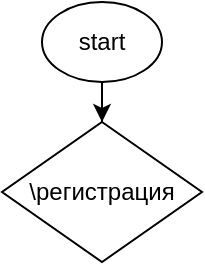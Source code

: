 <mxfile version="22.0.5" type="github">
  <diagram name="Страница — 1" id="HV1xr7kACfmK--PHIMH8">
    <mxGraphModel dx="1434" dy="758" grid="1" gridSize="10" guides="1" tooltips="1" connect="1" arrows="1" fold="1" page="1" pageScale="1" pageWidth="827" pageHeight="1169" math="0" shadow="0">
      <root>
        <mxCell id="0" />
        <mxCell id="1" parent="0" />
        <mxCell id="fbdDRWzfz0w073XtA8N0-3" value="" style="edgeStyle=orthogonalEdgeStyle;rounded=0;orthogonalLoop=1;jettySize=auto;html=1;" edge="1" parent="1" source="fbdDRWzfz0w073XtA8N0-1" target="fbdDRWzfz0w073XtA8N0-2">
          <mxGeometry relative="1" as="geometry" />
        </mxCell>
        <mxCell id="fbdDRWzfz0w073XtA8N0-1" value="start" style="ellipse;whiteSpace=wrap;html=1;" vertex="1" parent="1">
          <mxGeometry x="170" y="40" width="60" height="40" as="geometry" />
        </mxCell>
        <mxCell id="fbdDRWzfz0w073XtA8N0-2" value="\регистрация" style="rhombus;whiteSpace=wrap;html=1;" vertex="1" parent="1">
          <mxGeometry x="150" y="100" width="100" height="70" as="geometry" />
        </mxCell>
      </root>
    </mxGraphModel>
  </diagram>
</mxfile>
